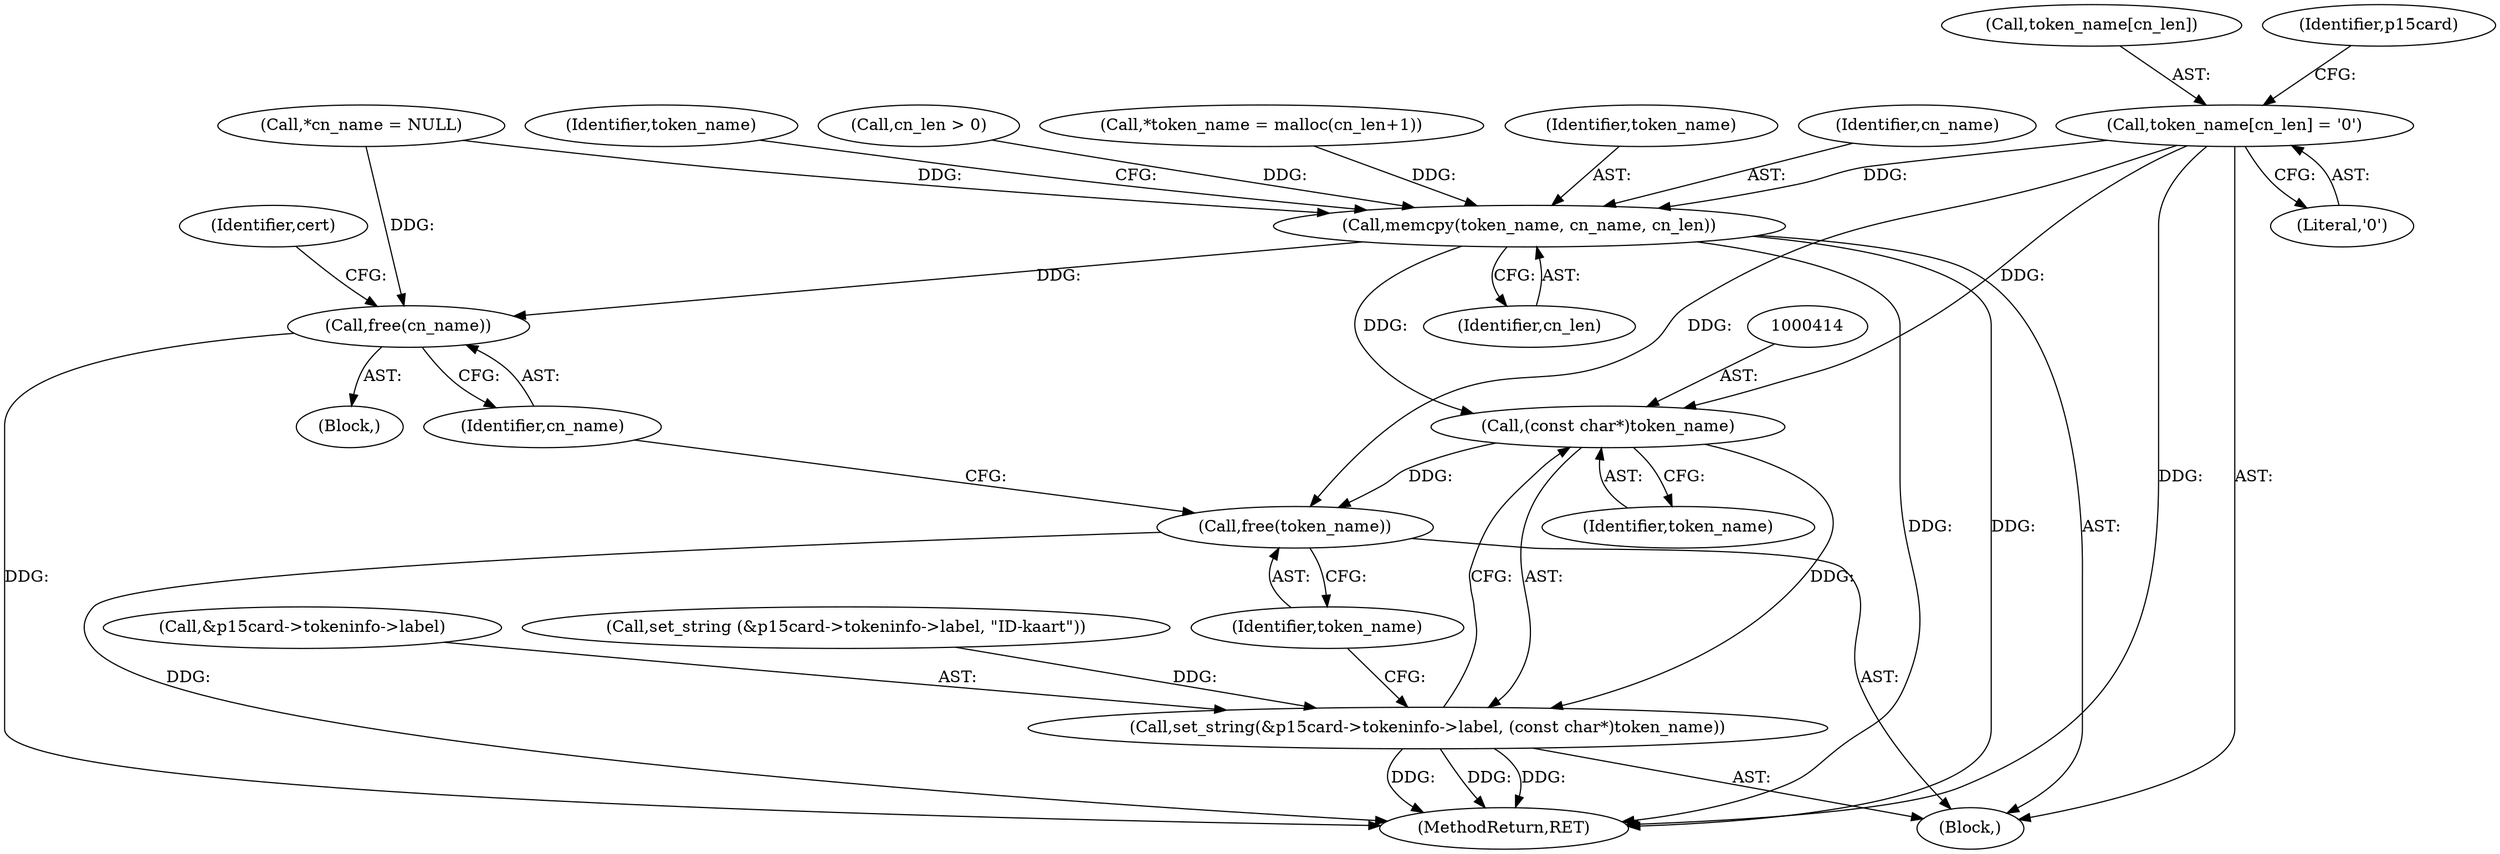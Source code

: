 digraph "0_OpenSC_360e95d45ac4123255a4c796db96337f332160ad#diff-d643a0fa169471dbf2912f4866dc49c5_4@array" {
"1000401" [label="(Call,token_name[cn_len] = '\0')"];
"1000397" [label="(Call,memcpy(token_name, cn_name, cn_len))"];
"1000413" [label="(Call,(const char*)token_name)"];
"1000406" [label="(Call,set_string(&p15card->tokeninfo->label, (const char*)token_name))"];
"1000416" [label="(Call,free(token_name))"];
"1000418" [label="(Call,free(cn_name))"];
"1000397" [label="(Call,memcpy(token_name, cn_name, cn_len))"];
"1000401" [label="(Call,token_name[cn_len] = '\0')"];
"1000403" [label="(Identifier,token_name)"];
"1000383" [label="(Call,cn_len > 0)"];
"1000415" [label="(Identifier,token_name)"];
"1000388" [label="(Call,*token_name = malloc(cn_len+1))"];
"1000398" [label="(Identifier,token_name)"];
"1000407" [label="(Call,&p15card->tokeninfo->label)"];
"1000419" [label="(Identifier,cn_name)"];
"1000354" [label="(Block,)"];
"1000418" [label="(Call,free(cn_name))"];
"1000827" [label="(MethodReturn,RET)"];
"1000400" [label="(Identifier,cn_len)"];
"1000413" [label="(Call,(const char*)token_name)"];
"1000406" [label="(Call,set_string(&p15card->tokeninfo->label, (const char*)token_name))"];
"1000396" [label="(Block,)"];
"1000416" [label="(Call,free(token_name))"];
"1000402" [label="(Call,token_name[cn_len])"];
"1000417" [label="(Identifier,token_name)"];
"1000410" [label="(Identifier,p15card)"];
"1000130" [label="(Call,set_string (&p15card->tokeninfo->label, \"ID-kaart\"))"];
"1000359" [label="(Call,*cn_name = NULL)"];
"1000421" [label="(Identifier,cert)"];
"1000405" [label="(Literal,'\0')"];
"1000399" [label="(Identifier,cn_name)"];
"1000401" -> "1000396"  [label="AST: "];
"1000401" -> "1000405"  [label="CFG: "];
"1000402" -> "1000401"  [label="AST: "];
"1000405" -> "1000401"  [label="AST: "];
"1000410" -> "1000401"  [label="CFG: "];
"1000401" -> "1000827"  [label="DDG: "];
"1000401" -> "1000397"  [label="DDG: "];
"1000401" -> "1000413"  [label="DDG: "];
"1000401" -> "1000416"  [label="DDG: "];
"1000397" -> "1000396"  [label="AST: "];
"1000397" -> "1000400"  [label="CFG: "];
"1000398" -> "1000397"  [label="AST: "];
"1000399" -> "1000397"  [label="AST: "];
"1000400" -> "1000397"  [label="AST: "];
"1000403" -> "1000397"  [label="CFG: "];
"1000397" -> "1000827"  [label="DDG: "];
"1000397" -> "1000827"  [label="DDG: "];
"1000388" -> "1000397"  [label="DDG: "];
"1000359" -> "1000397"  [label="DDG: "];
"1000383" -> "1000397"  [label="DDG: "];
"1000397" -> "1000413"  [label="DDG: "];
"1000397" -> "1000418"  [label="DDG: "];
"1000413" -> "1000406"  [label="AST: "];
"1000413" -> "1000415"  [label="CFG: "];
"1000414" -> "1000413"  [label="AST: "];
"1000415" -> "1000413"  [label="AST: "];
"1000406" -> "1000413"  [label="CFG: "];
"1000413" -> "1000406"  [label="DDG: "];
"1000413" -> "1000416"  [label="DDG: "];
"1000406" -> "1000396"  [label="AST: "];
"1000407" -> "1000406"  [label="AST: "];
"1000417" -> "1000406"  [label="CFG: "];
"1000406" -> "1000827"  [label="DDG: "];
"1000406" -> "1000827"  [label="DDG: "];
"1000406" -> "1000827"  [label="DDG: "];
"1000130" -> "1000406"  [label="DDG: "];
"1000416" -> "1000396"  [label="AST: "];
"1000416" -> "1000417"  [label="CFG: "];
"1000417" -> "1000416"  [label="AST: "];
"1000419" -> "1000416"  [label="CFG: "];
"1000416" -> "1000827"  [label="DDG: "];
"1000418" -> "1000354"  [label="AST: "];
"1000418" -> "1000419"  [label="CFG: "];
"1000419" -> "1000418"  [label="AST: "];
"1000421" -> "1000418"  [label="CFG: "];
"1000418" -> "1000827"  [label="DDG: "];
"1000359" -> "1000418"  [label="DDG: "];
}
